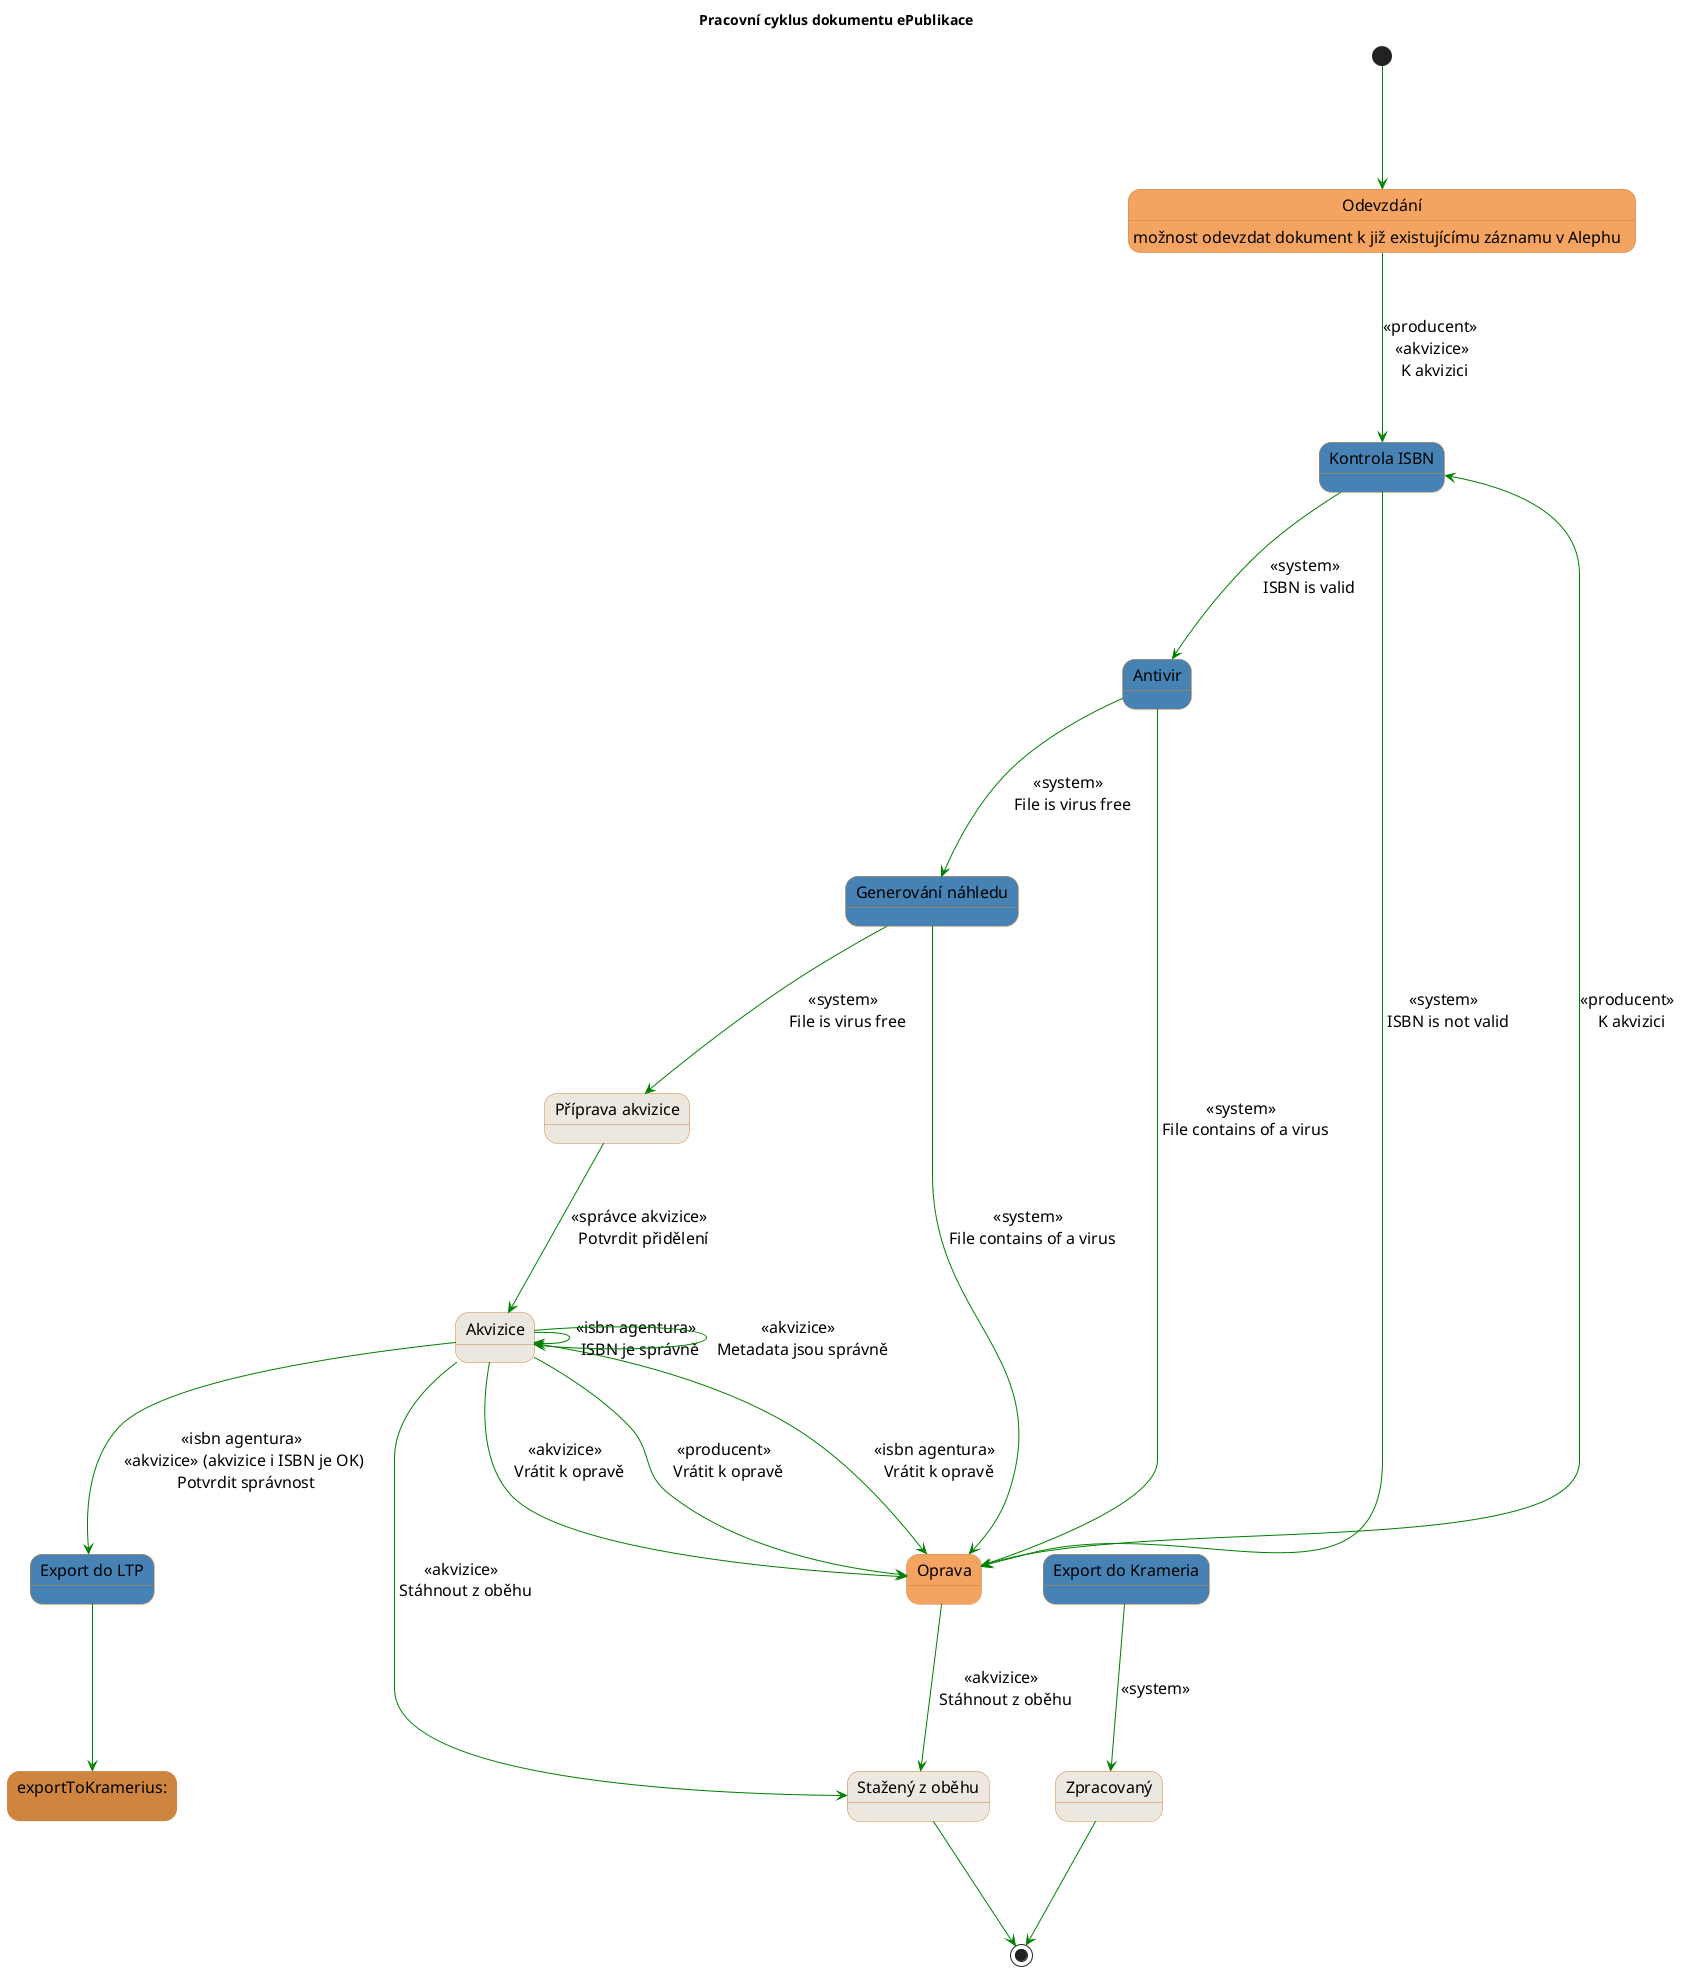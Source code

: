 @startuml
title <b>Pracovní cyklus dokumentu ePublikace</b>
skinparam DefaultFontSize 16pt

skinparam state {
  StartColor MediumBlue
  EndColor MediumBlue
  BackgroundColor Peru
  BackgroundColor<< Begin >> Olive
  BorderColor Peru
  FontName Impact
  ArrowColor Green
}

state "Odevzdání" as declaration #SandyBrown
declaration : možnost odevzdat dokument k již existujícímu záznamu v Alephu

state "Akvizice" as acquisition #ECE8DF
state "Příprava akvizice" as acquisitionPreparing #ECE8DF
state "Oprava" as declarationWithError #SandyBrown
state "Export do LTP" as exportToLTP #SteelBlue
state "Export do Krameria" as exportToKramerius #SteelBlue
state "Antivir" as antivirus #SteelBlue
state "Kontrola ISBN" as isbnValidation #SteelBlue
state "Generování náhledu" as thumbnailGenerating #SteelBlue
state "Stažený z oběhu" as withdrawn #ECE8DF
state "Zpracovaný" as processed #ECE8DF

[*] ---> declaration

declaration ---> isbnValidation : << producent >> \n << akvizice >> \n K akvizici
isbnValidation ---> antivirus : << system >> \n ISBN is valid
isbnValidation ---> declarationWithError : << system >> \n ISBN is not valid
antivirus ---> thumbnailGenerating : << system >> \n File is virus free
antivirus ---> declarationWithError : << system >> \n File contains of a virus
thumbnailGenerating ---> acquisitionPreparing : << system >> \n File is virus free
thumbnailGenerating ---> declarationWithError : << system >> \n File contains of a virus
acquisitionPreparing ---> acquisition : << správce akvizice >> \n Potvrdit přidělení
acquisition ---> declarationWithError : << isbn agentura >> \n Vrátit k opravě
acquisition ---> declarationWithError : << akvizice >> \n Vrátit k opravě
acquisition ---> acquisition : << isbn agentura >> \n ISBN je správně
acquisition ---> acquisition : << akvizice >> \n Metadata jsou správně
acquisition ---> exportToLTP : << isbn agentura >> \n << akvizice >> (akvizice i ISBN je OK) \n Potvrdit správnost
acquisition ---> declarationWithError : << producent >> \n Vrátit k opravě
acquisition ---> withdrawn : << akvizice >> \n Stáhnout z oběhu
exportToLTP ---> exportToKramerius: << system >>
exportToKramerius ---> processed : << system >>
declarationWithError ---> isbnValidation : << producent >> \n K akvizici
declarationWithError ---> withdrawn : << akvizice >> \n Stáhnout z oběhu

withdrawn ---> [*]
processed ---> [*]

@enduml
